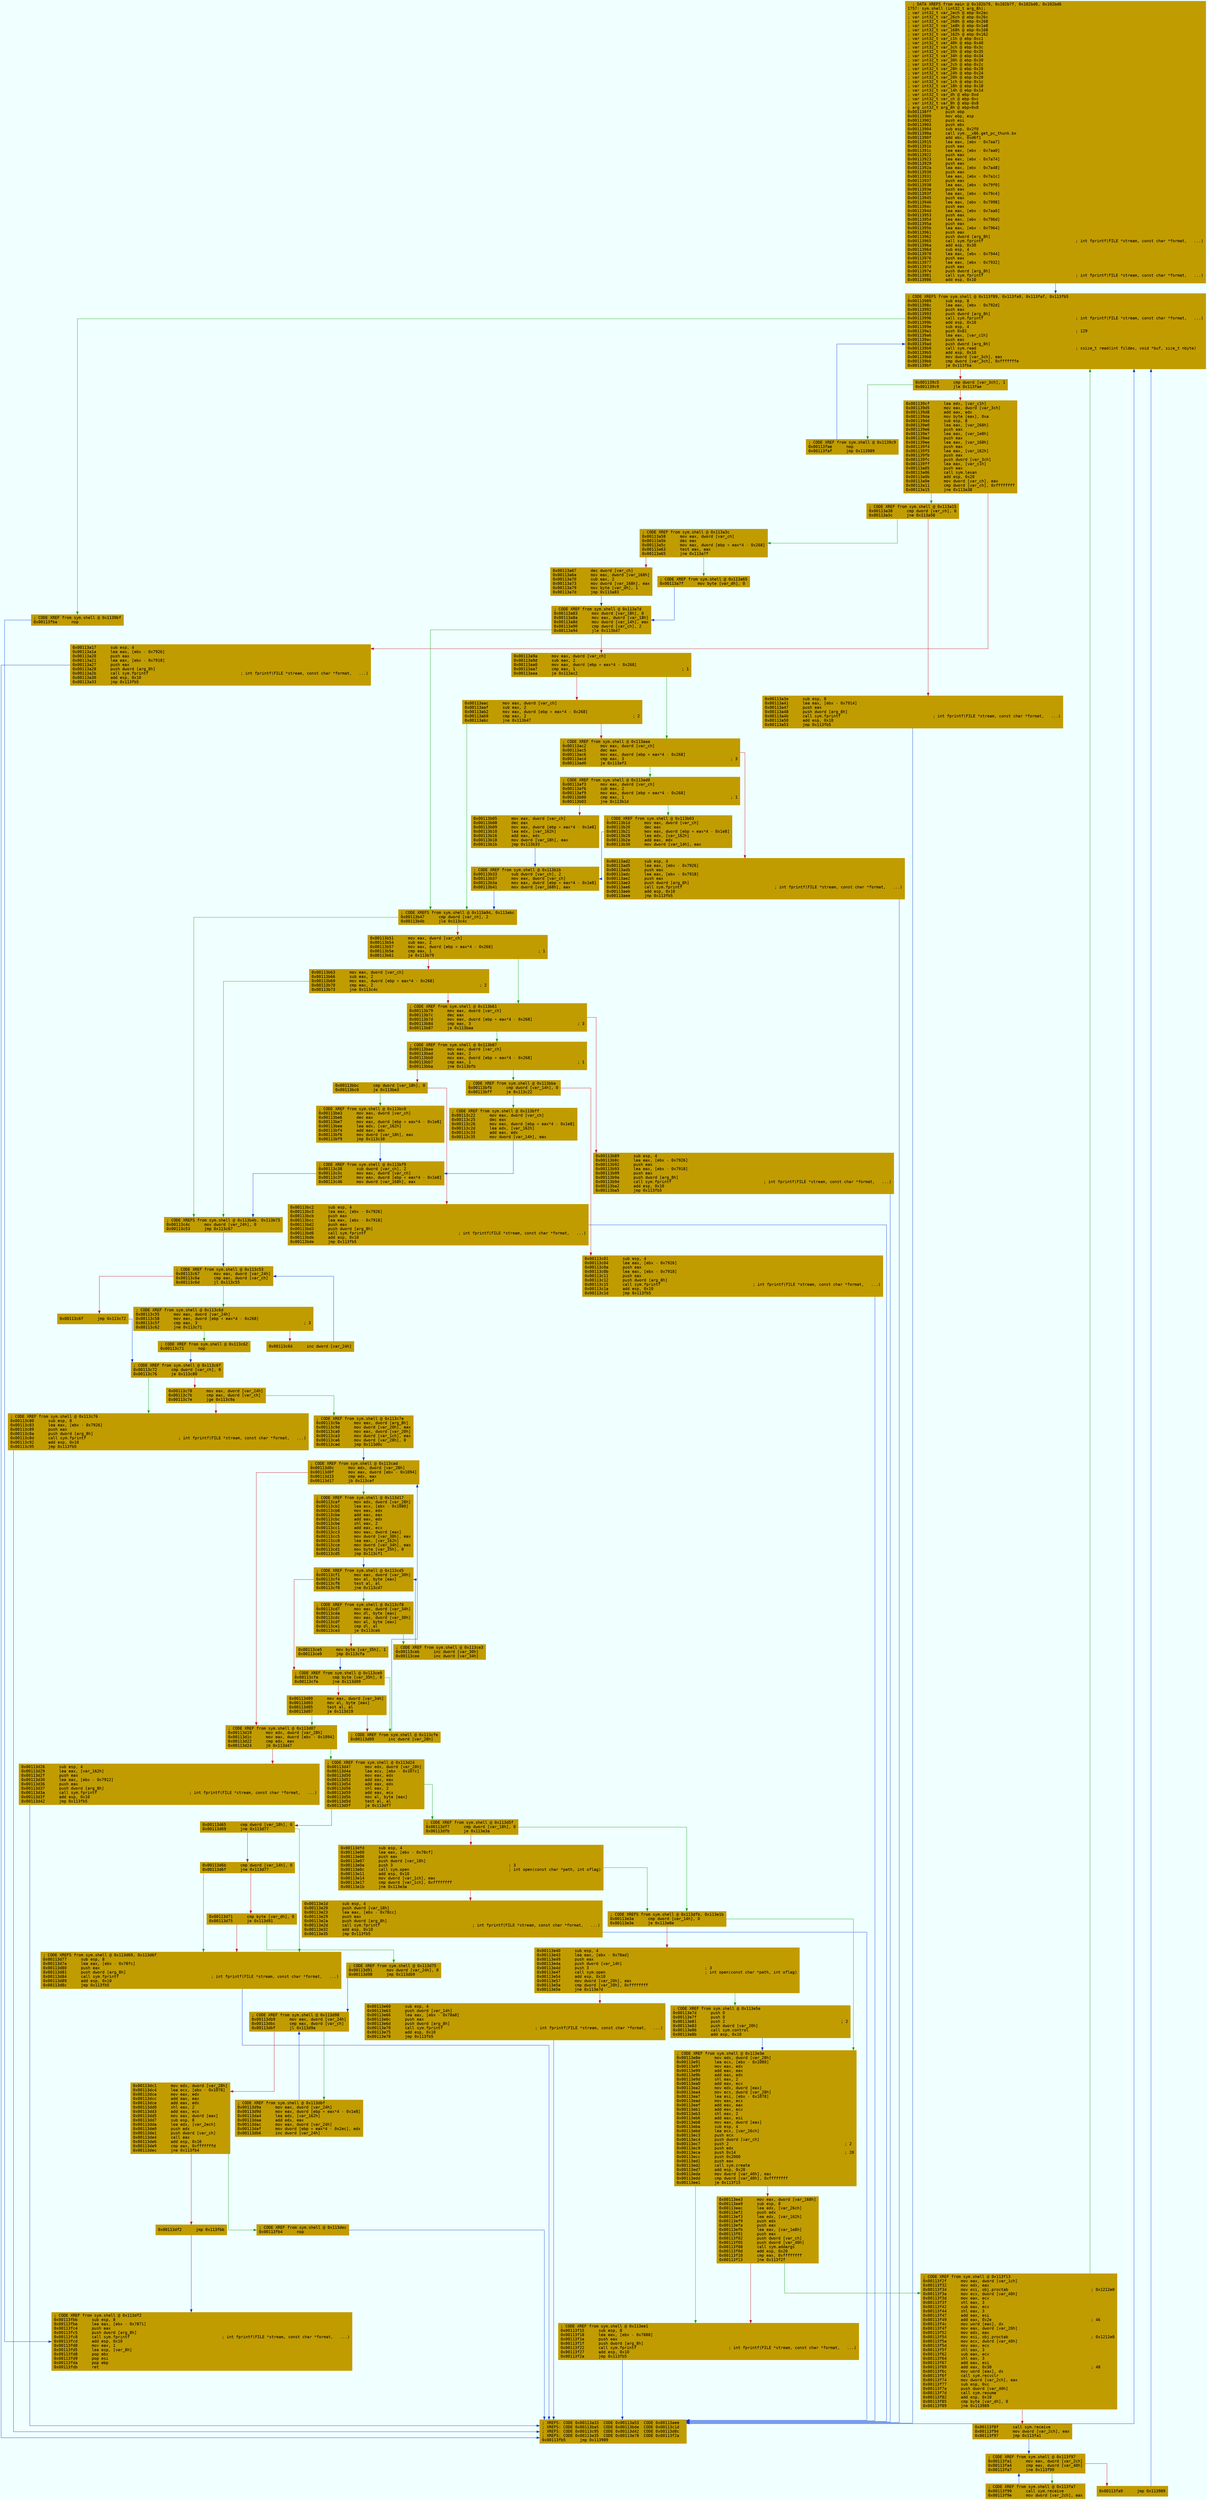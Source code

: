 digraph code {
	graph [bgcolor=azure fontsize=8 fontname="Courier" splines="ortho"];
	node [fillcolor=gray style=filled shape=box];
	edge [arrowhead="normal"];
	"0x001138ff" [URL="sym.shell/0x001138ff", fillcolor="#c19c00",color="#c19c00", fontname="Courier",label="  ; DATA XREFS from main @ 0x102b79, 0x102b7f, 0x102bd0, 0x102bd6\l1757: sym.shell (int32_t arg_8h);\l; var int32_t var_2ech @ ebp-0x2ec\l; var int32_t var_26ch @ ebp-0x26c\l; var int32_t var_268h @ ebp-0x268\l; var int32_t var_1e8h @ ebp-0x1e8\l; var int32_t var_168h @ ebp-0x168\l; var int32_t var_162h @ ebp-0x162\l; var int32_t var_c1h @ ebp-0xc1\l; var int32_t var_40h @ ebp-0x40\l; var int32_t var_3ch @ ebp-0x3c\l; var int32_t var_35h @ ebp-0x35\l; var int32_t var_34h @ ebp-0x34\l; var int32_t var_30h @ ebp-0x30\l; var int32_t var_2ch @ ebp-0x2c\l; var int32_t var_28h @ ebp-0x28\l; var int32_t var_24h @ ebp-0x24\l; var int32_t var_20h @ ebp-0x20\l; var int32_t var_1ch @ ebp-0x1c\l; var int32_t var_18h @ ebp-0x18\l; var int32_t var_14h @ ebp-0x14\l; var int32_t var_dh @ ebp-0xd\l; var int32_t var_ch @ ebp-0xc\l; var int32_t var_8h @ ebp-0x8\l; arg int32_t arg_8h @ ebp+0x8\l0x001138ff      push ebp\l0x00113900      mov ebp, esp\l0x00113902      push esi\l0x00113903      push ebx\l0x00113904      sub esp, 0x2f0\l0x0011390a      call sym.__x86.get_pc_thunk.bx\l0x0011390f      add ebx, 0xd6f1\l0x00113915      lea eax, [ebx - 0x7aa7]\l0x0011391b      push eax\l0x0011391c      lea eax, [ebx - 0x7aa0]\l0x00113922      push eax\l0x00113923      lea eax, [ebx - 0x7a74]\l0x00113929      push eax\l0x0011392a      lea eax, [ebx - 0x7a48]\l0x00113930      push eax\l0x00113931      lea eax, [ebx - 0x7a1c]\l0x00113937      push eax\l0x00113938      lea eax, [ebx - 0x79f0]\l0x0011393e      push eax\l0x0011393f      lea eax, [ebx - 0x79c4]\l0x00113945      push eax\l0x00113946      lea eax, [ebx - 0x7998]\l0x0011394c      push eax\l0x0011394d      lea eax, [ebx - 0x7aa0]\l0x00113953      push eax\l0x00113954      lea eax, [ebx - 0x796d]\l0x0011395a      push eax\l0x0011395b      lea eax, [ebx - 0x7964]\l0x00113961      push eax\l0x00113962      push dword [arg_8h]\l0x00113965      call sym.fprintf                                       ; int fprintf(FILE *stream, const char *format,   ...)\l0x0011396a      add esp, 0x30\l0x0011396d      sub esp, 4\l0x00113970      lea eax, [ebx - 0x7944]\l0x00113976      push eax\l0x00113977      lea eax, [ebx - 0x7932]\l0x0011397d      push eax\l0x0011397e      push dword [arg_8h]\l0x00113981      call sym.fprintf                                       ; int fprintf(FILE *stream, const char *format,   ...)\l0x00113986      add esp, 0x10\l"]
	"0x00113989" [URL="sym.shell/0x00113989", fillcolor="#c19c00",color="#c19c00", fontname="Courier",label="; CODE XREFS from sym.shell @ 0x113f89, 0x113fa9, 0x113faf, 0x113fb5\l0x00113989      sub esp, 8\l0x0011398c      lea eax, [ebx - 0x792d]\l0x00113992      push eax\l0x00113993      push dword [arg_8h]\l0x00113996      call sym.fprintf                                       ; int fprintf(FILE *stream, const char *format,   ...)\l0x0011399b      add esp, 0x10\l0x0011399e      sub esp, 4\l0x001139a1      push 0x81                                              ; 129\l0x001139a6      lea eax, [var_c1h]\l0x001139ac      push eax\l0x001139ad      push dword [arg_8h]\l0x001139b0      call sym.read                                          ; ssize_t read(int fildes, void *buf, size_t nbyte)\l0x001139b5      add esp, 0x10\l0x001139b8      mov dword [var_3ch], eax\l0x001139bb      cmp dword [var_3ch], 0xfffffffe\l0x001139bf      je 0x113fba\l"]
	"0x001139c5" [URL="sym.shell/0x001139c5", fillcolor="#c19c00",color="#c19c00", fontname="Courier",label="0x001139c5      cmp dword [var_3ch], 1\l0x001139c9      jle 0x113fae\l"]
	"0x001139cf" [URL="sym.shell/0x001139cf", fillcolor="#c19c00",color="#c19c00", fontname="Courier",label="0x001139cf      lea edx, [var_c1h]\l0x001139d5      mov eax, dword [var_3ch]\l0x001139d8      add eax, edx\l0x001139da      mov byte [eax], 0xa\l0x001139dd      sub esp, 8\l0x001139e0      lea eax, [var_268h]\l0x001139e6      push eax\l0x001139e7      lea eax, [var_1e8h]\l0x001139ed      push eax\l0x001139ee      lea eax, [var_168h]\l0x001139f4      push eax\l0x001139f5      lea eax, [var_162h]\l0x001139fb      push eax\l0x001139fc      push dword [var_3ch]\l0x001139ff      lea eax, [var_c1h]\l0x00113a05      push eax\l0x00113a06      call sym.lexan\l0x00113a0b      add esp, 0x20\l0x00113a0e      mov dword [var_ch], eax\l0x00113a11      cmp dword [var_ch], 0xffffffff\l0x00113a15      jne 0x113a38\l"]
	"0x00113a17" [URL="sym.shell/0x00113a17", fillcolor="#c19c00",color="#c19c00", fontname="Courier",label="0x00113a17      sub esp, 4\l0x00113a1a      lea eax, [ebx - 0x7926]\l0x00113a20      push eax\l0x00113a21      lea eax, [ebx - 0x7918]\l0x00113a27      push eax\l0x00113a28      push dword [arg_8h]\l0x00113a2b      call sym.fprintf                                       ; int fprintf(FILE *stream, const char *format,   ...)\l0x00113a30      add esp, 0x10\l0x00113a33      jmp 0x113fb5\l"]
	"0x00113a38" [URL="sym.shell/0x00113a38", fillcolor="#c19c00",color="#c19c00", fontname="Courier",label="; CODE XREF from sym.shell @ 0x113a15\l0x00113a38      cmp dword [var_ch], 0\l0x00113a3c      jne 0x113a58\l"]
	"0x00113a3e" [URL="sym.shell/0x00113a3e", fillcolor="#c19c00",color="#c19c00", fontname="Courier",label="0x00113a3e      sub esp, 8\l0x00113a41      lea eax, [ebx - 0x7914]\l0x00113a47      push eax\l0x00113a48      push dword [arg_8h]\l0x00113a4b      call sym.fprintf                                       ; int fprintf(FILE *stream, const char *format,   ...)\l0x00113a50      add esp, 0x10\l0x00113a53      jmp 0x113fb5\l"]
	"0x00113a58" [URL="sym.shell/0x00113a58", fillcolor="#c19c00",color="#c19c00", fontname="Courier",label="; CODE XREF from sym.shell @ 0x113a3c\l0x00113a58      mov eax, dword [var_ch]\l0x00113a5b      dec eax\l0x00113a5c      mov eax, dword [ebp + eax*4 - 0x268]\l0x00113a63      test eax, eax\l0x00113a65      jne 0x113a7f\l"]
	"0x00113a67" [URL="sym.shell/0x00113a67", fillcolor="#c19c00",color="#c19c00", fontname="Courier",label="0x00113a67      dec dword [var_ch]\l0x00113a6a      mov eax, dword [var_168h]\l0x00113a70      sub eax, 2\l0x00113a73      mov dword [var_168h], eax\l0x00113a79      mov byte [var_dh], 1\l0x00113a7d      jmp 0x113a83\l"]
	"0x00113a7f" [URL="sym.shell/0x00113a7f", fillcolor="#c19c00",color="#c19c00", fontname="Courier",label="; CODE XREF from sym.shell @ 0x113a65\l0x00113a7f      mov byte [var_dh], 0\l"]
	"0x00113a83" [URL="sym.shell/0x00113a83", fillcolor="#c19c00",color="#c19c00", fontname="Courier",label="; CODE XREF from sym.shell @ 0x113a7d\l0x00113a83      mov dword [var_18h], 0\l0x00113a8a      mov eax, dword [var_18h]\l0x00113a8d      mov dword [var_14h], eax\l0x00113a90      cmp dword [var_ch], 2\l0x00113a94      jle 0x113b47\l"]
	"0x00113a9a" [URL="sym.shell/0x00113a9a", fillcolor="#c19c00",color="#c19c00", fontname="Courier",label="0x00113a9a      mov eax, dword [var_ch]\l0x00113a9d      sub eax, 2\l0x00113aa0      mov eax, dword [ebp + eax*4 - 0x268]\l0x00113aa7      cmp eax, 1                                             ; 1\l0x00113aaa      je 0x113ac2\l"]
	"0x00113aac" [URL="sym.shell/0x00113aac", fillcolor="#c19c00",color="#c19c00", fontname="Courier",label="0x00113aac      mov eax, dword [var_ch]\l0x00113aaf      sub eax, 2\l0x00113ab2      mov eax, dword [ebp + eax*4 - 0x268]\l0x00113ab9      cmp eax, 2                                             ; 2\l0x00113abc      jne 0x113b47\l"]
	"0x00113ac2" [URL="sym.shell/0x00113ac2", fillcolor="#c19c00",color="#c19c00", fontname="Courier",label="; CODE XREF from sym.shell @ 0x113aaa\l0x00113ac2      mov eax, dword [var_ch]\l0x00113ac5      dec eax\l0x00113ac6      mov eax, dword [ebp + eax*4 - 0x268]\l0x00113acd      cmp eax, 3                                             ; 3\l0x00113ad0      je 0x113af3\l"]
	"0x00113ad2" [URL="sym.shell/0x00113ad2", fillcolor="#c19c00",color="#c19c00", fontname="Courier",label="0x00113ad2      sub esp, 4\l0x00113ad5      lea eax, [ebx - 0x7926]\l0x00113adb      push eax\l0x00113adc      lea eax, [ebx - 0x7918]\l0x00113ae2      push eax\l0x00113ae3      push dword [arg_8h]\l0x00113ae6      call sym.fprintf                                       ; int fprintf(FILE *stream, const char *format,   ...)\l0x00113aeb      add esp, 0x10\l0x00113aee      jmp 0x113fb5\l"]
	"0x00113af3" [URL="sym.shell/0x00113af3", fillcolor="#c19c00",color="#c19c00", fontname="Courier",label="; CODE XREF from sym.shell @ 0x113ad0\l0x00113af3      mov eax, dword [var_ch]\l0x00113af6      sub eax, 2\l0x00113af9      mov eax, dword [ebp + eax*4 - 0x268]\l0x00113b00      cmp eax, 1                                             ; 1\l0x00113b03      jne 0x113b1d\l"]
	"0x00113b05" [URL="sym.shell/0x00113b05", fillcolor="#c19c00",color="#c19c00", fontname="Courier",label="0x00113b05      mov eax, dword [var_ch]\l0x00113b08      dec eax\l0x00113b09      mov eax, dword [ebp + eax*4 - 0x1e8]\l0x00113b10      lea edx, [var_162h]\l0x00113b16      add eax, edx\l0x00113b18      mov dword [var_18h], eax\l0x00113b1b      jmp 0x113b33\l"]
	"0x00113b1d" [URL="sym.shell/0x00113b1d", fillcolor="#c19c00",color="#c19c00", fontname="Courier",label="; CODE XREF from sym.shell @ 0x113b03\l0x00113b1d      mov eax, dword [var_ch]\l0x00113b20      dec eax\l0x00113b21      mov eax, dword [ebp + eax*4 - 0x1e8]\l0x00113b28      lea edx, [var_162h]\l0x00113b2e      add eax, edx\l0x00113b30      mov dword [var_14h], eax\l"]
	"0x00113b33" [URL="sym.shell/0x00113b33", fillcolor="#c19c00",color="#c19c00", fontname="Courier",label="; CODE XREF from sym.shell @ 0x113b1b\l0x00113b33      sub dword [var_ch], 2\l0x00113b37      mov eax, dword [var_ch]\l0x00113b3a      mov eax, dword [ebp + eax*4 - 0x1e8]\l0x00113b41      mov dword [var_168h], eax\l"]
	"0x00113b47" [URL="sym.shell/0x00113b47", fillcolor="#c19c00",color="#c19c00", fontname="Courier",label="; CODE XREFS from sym.shell @ 0x113a94, 0x113abc\l0x00113b47      cmp dword [var_ch], 2\l0x00113b4b      jle 0x113c4c\l"]
	"0x00113b51" [URL="sym.shell/0x00113b51", fillcolor="#c19c00",color="#c19c00", fontname="Courier",label="0x00113b51      mov eax, dword [var_ch]\l0x00113b54      sub eax, 2\l0x00113b57      mov eax, dword [ebp + eax*4 - 0x268]\l0x00113b5e      cmp eax, 1                                             ; 1\l0x00113b61      je 0x113b79\l"]
	"0x00113b63" [URL="sym.shell/0x00113b63", fillcolor="#c19c00",color="#c19c00", fontname="Courier",label="0x00113b63      mov eax, dword [var_ch]\l0x00113b66      sub eax, 2\l0x00113b69      mov eax, dword [ebp + eax*4 - 0x268]\l0x00113b70      cmp eax, 2                                             ; 2\l0x00113b73      jne 0x113c4c\l"]
	"0x00113b79" [URL="sym.shell/0x00113b79", fillcolor="#c19c00",color="#c19c00", fontname="Courier",label="; CODE XREF from sym.shell @ 0x113b61\l0x00113b79      mov eax, dword [var_ch]\l0x00113b7c      dec eax\l0x00113b7d      mov eax, dword [ebp + eax*4 - 0x268]\l0x00113b84      cmp eax, 3                                             ; 3\l0x00113b87      je 0x113baa\l"]
	"0x00113b89" [URL="sym.shell/0x00113b89", fillcolor="#c19c00",color="#c19c00", fontname="Courier",label="0x00113b89      sub esp, 4\l0x00113b8c      lea eax, [ebx - 0x7926]\l0x00113b92      push eax\l0x00113b93      lea eax, [ebx - 0x7918]\l0x00113b99      push eax\l0x00113b9a      push dword [arg_8h]\l0x00113b9d      call sym.fprintf                                       ; int fprintf(FILE *stream, const char *format,   ...)\l0x00113ba2      add esp, 0x10\l0x00113ba5      jmp 0x113fb5\l"]
	"0x00113baa" [URL="sym.shell/0x00113baa", fillcolor="#c19c00",color="#c19c00", fontname="Courier",label="; CODE XREF from sym.shell @ 0x113b87\l0x00113baa      mov eax, dword [var_ch]\l0x00113bad      sub eax, 2\l0x00113bb0      mov eax, dword [ebp + eax*4 - 0x268]\l0x00113bb7      cmp eax, 1                                             ; 1\l0x00113bba      jne 0x113bfb\l"]
	"0x00113bbc" [URL="sym.shell/0x00113bbc", fillcolor="#c19c00",color="#c19c00", fontname="Courier",label="0x00113bbc      cmp dword [var_18h], 0\l0x00113bc0      je 0x113be3\l"]
	"0x00113bc2" [URL="sym.shell/0x00113bc2", fillcolor="#c19c00",color="#c19c00", fontname="Courier",label="0x00113bc2      sub esp, 4\l0x00113bc5      lea eax, [ebx - 0x7926]\l0x00113bcb      push eax\l0x00113bcc      lea eax, [ebx - 0x7918]\l0x00113bd2      push eax\l0x00113bd3      push dword [arg_8h]\l0x00113bd6      call sym.fprintf                                       ; int fprintf(FILE *stream, const char *format,   ...)\l0x00113bdb      add esp, 0x10\l0x00113bde      jmp 0x113fb5\l"]
	"0x00113be3" [URL="sym.shell/0x00113be3", fillcolor="#c19c00",color="#c19c00", fontname="Courier",label="; CODE XREF from sym.shell @ 0x113bc0\l0x00113be3      mov eax, dword [var_ch]\l0x00113be6      dec eax\l0x00113be7      mov eax, dword [ebp + eax*4 - 0x1e8]\l0x00113bee      lea edx, [var_162h]\l0x00113bf4      add eax, edx\l0x00113bf6      mov dword [var_18h], eax\l0x00113bf9      jmp 0x113c38\l"]
	"0x00113bfb" [URL="sym.shell/0x00113bfb", fillcolor="#c19c00",color="#c19c00", fontname="Courier",label="; CODE XREF from sym.shell @ 0x113bba\l0x00113bfb      cmp dword [var_14h], 0\l0x00113bff      je 0x113c22\l"]
	"0x00113c01" [URL="sym.shell/0x00113c01", fillcolor="#c19c00",color="#c19c00", fontname="Courier",label="0x00113c01      sub esp, 4\l0x00113c04      lea eax, [ebx - 0x7926]\l0x00113c0a      push eax\l0x00113c0b      lea eax, [ebx - 0x7918]\l0x00113c11      push eax\l0x00113c12      push dword [arg_8h]\l0x00113c15      call sym.fprintf                                       ; int fprintf(FILE *stream, const char *format,   ...)\l0x00113c1a      add esp, 0x10\l0x00113c1d      jmp 0x113fb5\l"]
	"0x00113c22" [URL="sym.shell/0x00113c22", fillcolor="#c19c00",color="#c19c00", fontname="Courier",label="; CODE XREF from sym.shell @ 0x113bff\l0x00113c22      mov eax, dword [var_ch]\l0x00113c25      dec eax\l0x00113c26      mov eax, dword [ebp + eax*4 - 0x1e8]\l0x00113c2d      lea edx, [var_162h]\l0x00113c33      add eax, edx\l0x00113c35      mov dword [var_14h], eax\l"]
	"0x00113c38" [URL="sym.shell/0x00113c38", fillcolor="#c19c00",color="#c19c00", fontname="Courier",label="; CODE XREF from sym.shell @ 0x113bf9\l0x00113c38      sub dword [var_ch], 2\l0x00113c3c      mov eax, dword [var_ch]\l0x00113c3f      mov eax, dword [ebp + eax*4 - 0x1e8]\l0x00113c46      mov dword [var_168h], eax\l"]
	"0x00113c4c" [URL="sym.shell/0x00113c4c", fillcolor="#c19c00",color="#c19c00", fontname="Courier",label="; CODE XREFS from sym.shell @ 0x113b4b, 0x113b73\l0x00113c4c      mov dword [var_24h], 0\l0x00113c53      jmp 0x113c67\l"]
	"0x00113c55" [URL="sym.shell/0x00113c55", fillcolor="#c19c00",color="#c19c00", fontname="Courier",label="; CODE XREF from sym.shell @ 0x113c6d\l0x00113c55      mov eax, dword [var_24h]\l0x00113c58      mov eax, dword [ebp + eax*4 - 0x268]\l0x00113c5f      cmp eax, 3                                             ; 3\l0x00113c62      jne 0x113c71\l"]
	"0x00113c64" [URL="sym.shell/0x00113c64", fillcolor="#c19c00",color="#c19c00", fontname="Courier",label="0x00113c64      inc dword [var_24h]\l"]
	"0x00113c67" [URL="sym.shell/0x00113c67", fillcolor="#c19c00",color="#c19c00", fontname="Courier",label="; CODE XREF from sym.shell @ 0x113c53\l0x00113c67      mov eax, dword [var_24h]\l0x00113c6a      cmp eax, dword [var_ch]\l0x00113c6d      jl 0x113c55\l"]
	"0x00113c6f" [URL="sym.shell/0x00113c6f", fillcolor="#c19c00",color="#c19c00", fontname="Courier",label="0x00113c6f      jmp 0x113c72\l"]
	"0x00113c71" [URL="sym.shell/0x00113c71", fillcolor="#c19c00",color="#c19c00", fontname="Courier",label="; CODE XREF from sym.shell @ 0x113c62\l0x00113c71      nop\l"]
	"0x00113c72" [URL="sym.shell/0x00113c72", fillcolor="#c19c00",color="#c19c00", fontname="Courier",label="; CODE XREF from sym.shell @ 0x113c6f\l0x00113c72      cmp dword [var_ch], 0\l0x00113c76      je 0x113c80\l"]
	"0x00113c78" [URL="sym.shell/0x00113c78", fillcolor="#c19c00",color="#c19c00", fontname="Courier",label="0x00113c78      mov eax, dword [var_24h]\l0x00113c7b      cmp eax, dword [var_ch]\l0x00113c7e      jge 0x113c9a\l"]
	"0x00113c80" [URL="sym.shell/0x00113c80", fillcolor="#c19c00",color="#c19c00", fontname="Courier",label="; CODE XREF from sym.shell @ 0x113c76\l0x00113c80      sub esp, 8\l0x00113c83      lea eax, [ebx - 0x7926]\l0x00113c89      push eax\l0x00113c8a      push dword [arg_8h]\l0x00113c8d      call sym.fprintf                                       ; int fprintf(FILE *stream, const char *format,   ...)\l0x00113c92      add esp, 0x10\l0x00113c95      jmp 0x113fb5\l"]
	"0x00113c9a" [URL="sym.shell/0x00113c9a", fillcolor="#c19c00",color="#c19c00", fontname="Courier",label="; CODE XREF from sym.shell @ 0x113c7e\l0x00113c9a      mov eax, dword [arg_8h]\l0x00113c9d      mov dword [var_20h], eax\l0x00113ca0      mov eax, dword [var_20h]\l0x00113ca3      mov dword [var_1ch], eax\l0x00113ca6      mov dword [var_28h], 0\l0x00113cad      jmp 0x113d0c\l"]
	"0x00113caf" [URL="sym.shell/0x00113caf", fillcolor="#c19c00",color="#c19c00", fontname="Courier",label="; CODE XREF from sym.shell @ 0x113d17\l0x00113caf      mov edx, dword [var_28h]\l0x00113cb2      lea ecx, [ebx - 0x1080]\l0x00113cb8      mov eax, edx\l0x00113cba      add eax, eax\l0x00113cbc      add eax, edx\l0x00113cbe      shl eax, 2\l0x00113cc1      add eax, ecx\l0x00113cc3      mov eax, dword [eax]\l0x00113cc5      mov dword [var_30h], eax\l0x00113cc8      lea eax, [var_162h]\l0x00113cce      mov dword [var_34h], eax\l0x00113cd1      mov byte [var_35h], 0\l0x00113cd5      jmp 0x113cf1\l"]
	"0x00113cd7" [URL="sym.shell/0x00113cd7", fillcolor="#c19c00",color="#c19c00", fontname="Courier",label="; CODE XREF from sym.shell @ 0x113cf8\l0x00113cd7      mov eax, dword [var_34h]\l0x00113cda      mov dl, byte [eax]\l0x00113cdc      mov eax, dword [var_30h]\l0x00113cdf      mov al, byte [eax]\l0x00113ce1      cmp dl, al\l0x00113ce3      je 0x113ceb\l"]
	"0x00113ce5" [URL="sym.shell/0x00113ce5", fillcolor="#c19c00",color="#c19c00", fontname="Courier",label="0x00113ce5      mov byte [var_35h], 1\l0x00113ce9      jmp 0x113cfa\l"]
	"0x00113ceb" [URL="sym.shell/0x00113ceb", fillcolor="#c19c00",color="#c19c00", fontname="Courier",label="; CODE XREF from sym.shell @ 0x113ce3\l0x00113ceb      inc dword [var_30h]\l0x00113cee      inc dword [var_34h]\l"]
	"0x00113cf1" [URL="sym.shell/0x00113cf1", fillcolor="#c19c00",color="#c19c00", fontname="Courier",label="; CODE XREF from sym.shell @ 0x113cd5\l0x00113cf1      mov eax, dword [var_30h]\l0x00113cf4      mov al, byte [eax]\l0x00113cf6      test al, al\l0x00113cf8      jne 0x113cd7\l"]
	"0x00113cfa" [URL="sym.shell/0x00113cfa", fillcolor="#c19c00",color="#c19c00", fontname="Courier",label="; CODE XREF from sym.shell @ 0x113ce9\l0x00113cfa      cmp byte [var_35h], 0\l0x00113cfe      jne 0x113d09\l"]
	"0x00113d00" [URL="sym.shell/0x00113d00", fillcolor="#c19c00",color="#c19c00", fontname="Courier",label="0x00113d00      mov eax, dword [var_34h]\l0x00113d03      mov al, byte [eax]\l0x00113d05      test al, al\l0x00113d07      je 0x113d19\l"]
	"0x00113d09" [URL="sym.shell/0x00113d09", fillcolor="#c19c00",color="#c19c00", fontname="Courier",label="; CODE XREF from sym.shell @ 0x113cfe\l0x00113d09      inc dword [var_28h]\l"]
	"0x00113d0c" [URL="sym.shell/0x00113d0c", fillcolor="#c19c00",color="#c19c00", fontname="Courier",label="; CODE XREF from sym.shell @ 0x113cad\l0x00113d0c      mov edx, dword [var_28h]\l0x00113d0f      mov eax, dword [ebx - 0x1094]\l0x00113d15      cmp edx, eax\l0x00113d17      jb 0x113caf\l"]
	"0x00113d19" [URL="sym.shell/0x00113d19", fillcolor="#c19c00",color="#c19c00", fontname="Courier",label="; CODE XREF from sym.shell @ 0x113d07\l0x00113d19      mov edx, dword [var_28h]\l0x00113d1c      mov eax, dword [ebx - 0x1094]\l0x00113d22      cmp edx, eax\l0x00113d24      jb 0x113d47\l"]
	"0x00113d26" [URL="sym.shell/0x00113d26", fillcolor="#c19c00",color="#c19c00", fontname="Courier",label="0x00113d26      sub esp, 4\l0x00113d29      lea eax, [var_162h]\l0x00113d2f      push eax\l0x00113d30      lea eax, [ebx - 0x7912]\l0x00113d36      push eax\l0x00113d37      push dword [arg_8h]\l0x00113d3a      call sym.fprintf                                       ; int fprintf(FILE *stream, const char *format,   ...)\l0x00113d3f      add esp, 0x10\l0x00113d42      jmp 0x113fb5\l"]
	"0x00113d47" [URL="sym.shell/0x00113d47", fillcolor="#c19c00",color="#c19c00", fontname="Courier",label="; CODE XREF from sym.shell @ 0x113d24\l0x00113d47      mov edx, dword [var_28h]\l0x00113d4a      lea ecx, [ebx - 0x107c]\l0x00113d50      mov eax, edx\l0x00113d52      add eax, eax\l0x00113d54      add eax, edx\l0x00113d56      shl eax, 2\l0x00113d59      add eax, ecx\l0x00113d5b      mov al, byte [eax]\l0x00113d5d      test al, al\l0x00113d5f      je 0x113df7\l"]
	"0x00113d65" [URL="sym.shell/0x00113d65", fillcolor="#c19c00",color="#c19c00", fontname="Courier",label="0x00113d65      cmp dword [var_18h], 0\l0x00113d69      jne 0x113d77\l"]
	"0x00113d6b" [URL="sym.shell/0x00113d6b", fillcolor="#c19c00",color="#c19c00", fontname="Courier",label="0x00113d6b      cmp dword [var_14h], 0\l0x00113d6f      jne 0x113d77\l"]
	"0x00113d71" [URL="sym.shell/0x00113d71", fillcolor="#c19c00",color="#c19c00", fontname="Courier",label="0x00113d71      cmp byte [var_dh], 0\l0x00113d75      je 0x113d91\l"]
	"0x00113d77" [URL="sym.shell/0x00113d77", fillcolor="#c19c00",color="#c19c00", fontname="Courier",label="; CODE XREFS from sym.shell @ 0x113d69, 0x113d6f\l0x00113d77      sub esp, 8\l0x00113d7a      lea eax, [ebx - 0x78fc]\l0x00113d80      push eax\l0x00113d81      push dword [arg_8h]\l0x00113d84      call sym.fprintf                                       ; int fprintf(FILE *stream, const char *format,   ...)\l0x00113d89      add esp, 0x10\l0x00113d8c      jmp 0x113fb5\l"]
	"0x00113d91" [URL="sym.shell/0x00113d91", fillcolor="#c19c00",color="#c19c00", fontname="Courier",label="; CODE XREF from sym.shell @ 0x113d75\l0x00113d91      mov dword [var_24h], 0\l0x00113d98      jmp 0x113db9\l"]
	"0x00113d9a" [URL="sym.shell/0x00113d9a", fillcolor="#c19c00",color="#c19c00", fontname="Courier",label="; CODE XREF from sym.shell @ 0x113dbf\l0x00113d9a      mov eax, dword [var_24h]\l0x00113d9d      mov eax, dword [ebp + eax*4 - 0x1e8]\l0x00113da4      lea edx, [var_162h]\l0x00113daa      add edx, eax\l0x00113dac      mov eax, dword [var_24h]\l0x00113daf      mov dword [ebp + eax*4 - 0x2ec], edx\l0x00113db6      inc dword [var_24h]\l"]
	"0x00113db9" [URL="sym.shell/0x00113db9", fillcolor="#c19c00",color="#c19c00", fontname="Courier",label="; CODE XREF from sym.shell @ 0x113d98\l0x00113db9      mov eax, dword [var_24h]\l0x00113dbc      cmp eax, dword [var_ch]\l0x00113dbf      jl 0x113d9a\l"]
	"0x00113dc1" [URL="sym.shell/0x00113dc1", fillcolor="#c19c00",color="#c19c00", fontname="Courier",label="0x00113dc1      mov edx, dword [var_28h]\l0x00113dc4      lea ecx, [ebx - 0x1078]\l0x00113dca      mov eax, edx\l0x00113dcc      add eax, eax\l0x00113dce      add eax, edx\l0x00113dd0      shl eax, 2\l0x00113dd3      add eax, ecx\l0x00113dd5      mov eax, dword [eax]\l0x00113dd7      sub esp, 8\l0x00113dda      lea edx, [var_2ech]\l0x00113de0      push edx\l0x00113de1      push dword [var_ch]\l0x00113de4      call eax\l0x00113de6      add esp, 0x10\l0x00113de9      cmp eax, 0xfffffffd\l0x00113dec      jne 0x113fb4\l"]
	"0x00113df2" [URL="sym.shell/0x00113df2", fillcolor="#c19c00",color="#c19c00", fontname="Courier",label="0x00113df2      jmp 0x113fbb\l"]
	"0x00113df7" [URL="sym.shell/0x00113df7", fillcolor="#c19c00",color="#c19c00", fontname="Courier",label="; CODE XREF from sym.shell @ 0x113d5f\l0x00113df7      cmp dword [var_18h], 0\l0x00113dfb      je 0x113e3a\l"]
	"0x00113dfd" [URL="sym.shell/0x00113dfd", fillcolor="#c19c00",color="#c19c00", fontname="Courier",label="0x00113dfd      sub esp, 4\l0x00113e00      lea eax, [ebx - 0x78cf]\l0x00113e06      push eax\l0x00113e07      push dword [var_18h]\l0x00113e0a      push 3                                                 ; 3\l0x00113e0c      call sym.open                                          ; int open(const char *path, int oflag)\l0x00113e11      add esp, 0x10\l0x00113e14      mov dword [var_1ch], eax\l0x00113e17      cmp dword [var_1ch], 0xffffffff\l0x00113e1b      jne 0x113e3a\l"]
	"0x00113e1d" [URL="sym.shell/0x00113e1d", fillcolor="#c19c00",color="#c19c00", fontname="Courier",label="0x00113e1d      sub esp, 4\l0x00113e20      push dword [var_18h]\l0x00113e23      lea eax, [ebx - 0x78cc]\l0x00113e29      push eax\l0x00113e2a      push dword [arg_8h]\l0x00113e2d      call sym.fprintf                                       ; int fprintf(FILE *stream, const char *format,   ...)\l0x00113e32      add esp, 0x10\l0x00113e35      jmp 0x113fb5\l"]
	"0x00113e3a" [URL="sym.shell/0x00113e3a", fillcolor="#c19c00",color="#c19c00", fontname="Courier",label="; CODE XREFS from sym.shell @ 0x113dfb, 0x113e1b\l0x00113e3a      cmp dword [var_14h], 0\l0x00113e3e      je 0x113e8e\l"]
	"0x00113e40" [URL="sym.shell/0x00113e40", fillcolor="#c19c00",color="#c19c00", fontname="Courier",label="0x00113e40      sub esp, 4\l0x00113e43      lea eax, [ebx - 0x78ad]\l0x00113e49      push eax\l0x00113e4a      push dword [var_14h]\l0x00113e4d      push 3                                                 ; 3\l0x00113e4f      call sym.open                                          ; int open(const char *path, int oflag)\l0x00113e54      add esp, 0x10\l0x00113e57      mov dword [var_20h], eax\l0x00113e5a      cmp dword [var_20h], 0xffffffff\l0x00113e5e      jne 0x113e7d\l"]
	"0x00113e60" [URL="sym.shell/0x00113e60", fillcolor="#c19c00",color="#c19c00", fontname="Courier",label="0x00113e60      sub esp, 4\l0x00113e63      push dword [var_14h]\l0x00113e66      lea eax, [ebx - 0x78a8]\l0x00113e6c      push eax\l0x00113e6d      push dword [arg_8h]\l0x00113e70      call sym.fprintf                                       ; int fprintf(FILE *stream, const char *format,   ...)\l0x00113e75      add esp, 0x10\l0x00113e78      jmp 0x113fb5\l"]
	"0x00113e7d" [URL="sym.shell/0x00113e7d", fillcolor="#c19c00",color="#c19c00", fontname="Courier",label="; CODE XREF from sym.shell @ 0x113e5e\l0x00113e7d      push 0\l0x00113e7f      push 0\l0x00113e81      push 2                                                 ; 2\l0x00113e83      push dword [var_20h]\l0x00113e86      call sym.control\l0x00113e8b      add esp, 0x10\l"]
	"0x00113e8e" [URL="sym.shell/0x00113e8e", fillcolor="#c19c00",color="#c19c00", fontname="Courier",label="; CODE XREF from sym.shell @ 0x113e3e\l0x00113e8e      mov edx, dword [var_28h]\l0x00113e91      lea ecx, [ebx - 0x1080]\l0x00113e97      mov eax, edx\l0x00113e99      add eax, eax\l0x00113e9b      add eax, edx\l0x00113e9d      shl eax, 2\l0x00113ea0      add eax, ecx\l0x00113ea2      mov edx, dword [eax]\l0x00113ea4      mov ecx, dword [var_28h]\l0x00113ea7      lea esi, [ebx - 0x1078]\l0x00113ead      mov eax, ecx\l0x00113eaf      add eax, eax\l0x00113eb1      add eax, ecx\l0x00113eb3      shl eax, 2\l0x00113eb6      add eax, esi\l0x00113eb8      mov eax, dword [eax]\l0x00113eba      sub esp, 4\l0x00113ebd      lea ecx, [var_26ch]\l0x00113ec3      push ecx\l0x00113ec4      push dword [var_ch]\l0x00113ec7      push 2                                                 ; 2\l0x00113ec9      push edx\l0x00113eca      push 0x14                                              ; 20\l0x00113ecc      push 0x2000\l0x00113ed1      push eax\l0x00113ed2      call sym.create\l0x00113ed7      add esp, 0x20\l0x00113eda      mov dword [var_40h], eax\l0x00113edd      cmp dword [var_40h], 0xffffffff\l0x00113ee1      je 0x113f15\l"]
	"0x00113ee3" [URL="sym.shell/0x00113ee3", fillcolor="#c19c00",color="#c19c00", fontname="Courier",label="0x00113ee3      mov eax, dword [var_168h]\l0x00113ee9      sub esp, 8\l0x00113eec      lea edx, [var_26ch]\l0x00113ef2      push edx\l0x00113ef3      lea edx, [var_162h]\l0x00113ef9      push edx\l0x00113efa      push eax\l0x00113efb      lea eax, [var_1e8h]\l0x00113f01      push eax\l0x00113f02      push dword [var_ch]\l0x00113f05      push dword [var_40h]\l0x00113f08      call sym.addargs\l0x00113f0d      add esp, 0x20\l0x00113f10      cmp eax, 0xffffffff\l0x00113f13      jne 0x113f2f\l"]
	"0x00113f15" [URL="sym.shell/0x00113f15", fillcolor="#c19c00",color="#c19c00", fontname="Courier",label="; CODE XREF from sym.shell @ 0x113ee1\l0x00113f15      sub esp, 8\l0x00113f18      lea eax, [ebx - 0x7888]\l0x00113f1e      push eax\l0x00113f1f      push dword [arg_8h]\l0x00113f22      call sym.fprintf                                       ; int fprintf(FILE *stream, const char *format,   ...)\l0x00113f27      add esp, 0x10\l0x00113f2a      jmp 0x113fb5\l"]
	"0x00113f2f" [URL="sym.shell/0x00113f2f", fillcolor="#c19c00",color="#c19c00", fontname="Courier",label="; CODE XREF from sym.shell @ 0x113f13\l0x00113f2f      mov eax, dword [var_1ch]\l0x00113f32      mov edx, eax\l0x00113f34      mov esi, obj.proctab                                   ; 0x1212e0\l0x00113f3a      mov ecx, dword [var_40h]\l0x00113f3d      mov eax, ecx\l0x00113f3f      shl eax, 3\l0x00113f42      sub eax, ecx\l0x00113f44      shl eax, 3\l0x00113f47      add eax, esi\l0x00113f49      add eax, 0x2e                                          ; 46\l0x00113f4c      mov word [eax], dx\l0x00113f4f      mov eax, dword [var_20h]\l0x00113f52      mov edx, eax\l0x00113f54      mov esi, obj.proctab                                   ; 0x1212e0\l0x00113f5a      mov ecx, dword [var_40h]\l0x00113f5d      mov eax, ecx\l0x00113f5f      shl eax, 3\l0x00113f62      sub eax, ecx\l0x00113f64      shl eax, 3\l0x00113f67      add eax, esi\l0x00113f69      add eax, 0x30                                          ; 48\l0x00113f6c      mov word [eax], dx\l0x00113f6f      call sym.recvclr\l0x00113f74      mov dword [var_2ch], eax\l0x00113f77      sub esp, 0xc\l0x00113f7a      push dword [var_40h]\l0x00113f7d      call sym.resume\l0x00113f82      add esp, 0x10\l0x00113f85      cmp byte [var_dh], 0\l0x00113f89      jne 0x113989\l"]
	"0x00113f8f" [URL="sym.shell/0x00113f8f", fillcolor="#c19c00",color="#c19c00", fontname="Courier",label="0x00113f8f      call sym.receive\l0x00113f94      mov dword [var_2ch], eax\l0x00113f97      jmp 0x113fa1\l"]
	"0x00113f99" [URL="sym.shell/0x00113f99", fillcolor="#c19c00",color="#c19c00", fontname="Courier",label="; CODE XREF from sym.shell @ 0x113fa7\l0x00113f99      call sym.receive\l0x00113f9e      mov dword [var_2ch], eax\l"]
	"0x00113fa1" [URL="sym.shell/0x00113fa1", fillcolor="#c19c00",color="#c19c00", fontname="Courier",label="; CODE XREF from sym.shell @ 0x113f97\l0x00113fa1      mov eax, dword [var_2ch]\l0x00113fa4      cmp eax, dword [var_40h]\l0x00113fa7      jne 0x113f99\l"]
	"0x00113fa9" [URL="sym.shell/0x00113fa9", fillcolor="#c19c00",color="#c19c00", fontname="Courier",label="0x00113fa9      jmp 0x113989\l"]
	"0x00113fae" [URL="sym.shell/0x00113fae", fillcolor="#c19c00",color="#c19c00", fontname="Courier",label="; CODE XREF from sym.shell @ 0x1139c9\l0x00113fae      nop\l0x00113faf      jmp 0x113989\l"]
	"0x00113fb4" [URL="sym.shell/0x00113fb4", fillcolor="#c19c00",color="#c19c00", fontname="Courier",label="; CODE XREF from sym.shell @ 0x113dec\l0x00113fb4      nop\l"]
	"0x00113fb5" [URL="sym.shell/0x00113fb5", fillcolor="#c19c00",color="#c19c00", fontname="Courier",label="; XREFS: CODE 0x00113a33  CODE 0x00113a53  CODE 0x00113aee  \l; XREFS: CODE 0x00113ba5  CODE 0x00113bde  CODE 0x00113c1d  \l; XREFS: CODE 0x00113c95  CODE 0x00113d42  CODE 0x00113d8c  \l; XREFS: CODE 0x00113e35  CODE 0x00113e78  CODE 0x00113f2a  \l0x00113fb5      jmp 0x113989\l"]
	"0x00113fba" [URL="sym.shell/0x00113fba", fillcolor="#c19c00",color="#c19c00", fontname="Courier",label="; CODE XREF from sym.shell @ 0x1139bf\l0x00113fba      nop\l"]
	"0x00113fbb" [URL="sym.shell/0x00113fbb", fillcolor="#c19c00",color="#c19c00", fontname="Courier",label="; CODE XREF from sym.shell @ 0x113df2\l0x00113fbb      sub esp, 8\l0x00113fbe      lea eax, [ebx - 0x7871]\l0x00113fc4      push eax\l0x00113fc5      push dword [arg_8h]\l0x00113fc8      call sym.fprintf                                       ; int fprintf(FILE *stream, const char *format,   ...)\l0x00113fcd      add esp, 0x10\l0x00113fd0      mov eax, 1\l0x00113fd5      lea esp, [var_8h]\l0x00113fd8      pop ebx\l0x00113fd9      pop esi\l0x00113fda      pop ebp\l0x00113fdb      ret\l"]
        "0x001138ff" -> "0x00113989" [color="#0037da"];
        "0x00113989" -> "0x00113fba" [color="#13a10e"];
        "0x00113989" -> "0x001139c5" [color="#c50f1f"];
        "0x001139c5" -> "0x00113fae" [color="#13a10e"];
        "0x001139c5" -> "0x001139cf" [color="#c50f1f"];
        "0x001139cf" -> "0x00113a38" [color="#13a10e"];
        "0x001139cf" -> "0x00113a17" [color="#c50f1f"];
        "0x00113a17" -> "0x00113fb5" [color="#0037da"];
        "0x00113a38" -> "0x00113a58" [color="#13a10e"];
        "0x00113a38" -> "0x00113a3e" [color="#c50f1f"];
        "0x00113a3e" -> "0x00113fb5" [color="#0037da"];
        "0x00113a58" -> "0x00113a7f" [color="#13a10e"];
        "0x00113a58" -> "0x00113a67" [color="#c50f1f"];
        "0x00113a67" -> "0x00113a83" [color="#0037da"];
        "0x00113a7f" -> "0x00113a83" [color="#0037da"];
        "0x00113a83" -> "0x00113b47" [color="#13a10e"];
        "0x00113a83" -> "0x00113a9a" [color="#c50f1f"];
        "0x00113a9a" -> "0x00113ac2" [color="#13a10e"];
        "0x00113a9a" -> "0x00113aac" [color="#c50f1f"];
        "0x00113aac" -> "0x00113b47" [color="#13a10e"];
        "0x00113aac" -> "0x00113ac2" [color="#c50f1f"];
        "0x00113ac2" -> "0x00113af3" [color="#13a10e"];
        "0x00113ac2" -> "0x00113ad2" [color="#c50f1f"];
        "0x00113ad2" -> "0x00113fb5" [color="#0037da"];
        "0x00113af3" -> "0x00113b1d" [color="#13a10e"];
        "0x00113af3" -> "0x00113b05" [color="#c50f1f"];
        "0x00113b05" -> "0x00113b33" [color="#0037da"];
        "0x00113b1d" -> "0x00113b33" [color="#0037da"];
        "0x00113b33" -> "0x00113b47" [color="#0037da"];
        "0x00113b47" -> "0x00113c4c" [color="#13a10e"];
        "0x00113b47" -> "0x00113b51" [color="#c50f1f"];
        "0x00113b51" -> "0x00113b79" [color="#13a10e"];
        "0x00113b51" -> "0x00113b63" [color="#c50f1f"];
        "0x00113b63" -> "0x00113c4c" [color="#13a10e"];
        "0x00113b63" -> "0x00113b79" [color="#c50f1f"];
        "0x00113b79" -> "0x00113baa" [color="#13a10e"];
        "0x00113b79" -> "0x00113b89" [color="#c50f1f"];
        "0x00113b89" -> "0x00113fb5" [color="#0037da"];
        "0x00113baa" -> "0x00113bfb" [color="#13a10e"];
        "0x00113baa" -> "0x00113bbc" [color="#c50f1f"];
        "0x00113bbc" -> "0x00113be3" [color="#13a10e"];
        "0x00113bbc" -> "0x00113bc2" [color="#c50f1f"];
        "0x00113bc2" -> "0x00113fb5" [color="#0037da"];
        "0x00113be3" -> "0x00113c38" [color="#0037da"];
        "0x00113bfb" -> "0x00113c22" [color="#13a10e"];
        "0x00113bfb" -> "0x00113c01" [color="#c50f1f"];
        "0x00113c01" -> "0x00113fb5" [color="#0037da"];
        "0x00113c22" -> "0x00113c38" [color="#0037da"];
        "0x00113c38" -> "0x00113c4c" [color="#0037da"];
        "0x00113c4c" -> "0x00113c67" [color="#0037da"];
        "0x00113c55" -> "0x00113c71" [color="#13a10e"];
        "0x00113c55" -> "0x00113c64" [color="#c50f1f"];
        "0x00113c64" -> "0x00113c67" [color="#0037da"];
        "0x00113c67" -> "0x00113c55" [color="#13a10e"];
        "0x00113c67" -> "0x00113c6f" [color="#c50f1f"];
        "0x00113c6f" -> "0x00113c72" [color="#0037da"];
        "0x00113c71" -> "0x00113c72" [color="#0037da"];
        "0x00113c72" -> "0x00113c80" [color="#13a10e"];
        "0x00113c72" -> "0x00113c78" [color="#c50f1f"];
        "0x00113c78" -> "0x00113c9a" [color="#13a10e"];
        "0x00113c78" -> "0x00113c80" [color="#c50f1f"];
        "0x00113c80" -> "0x00113fb5" [color="#0037da"];
        "0x00113c9a" -> "0x00113d0c" [color="#0037da"];
        "0x00113caf" -> "0x00113cf1" [color="#0037da"];
        "0x00113cd7" -> "0x00113ceb" [color="#13a10e"];
        "0x00113cd7" -> "0x00113ce5" [color="#c50f1f"];
        "0x00113ce5" -> "0x00113cfa" [color="#0037da"];
        "0x00113ceb" -> "0x00113cf1" [color="#0037da"];
        "0x00113cf1" -> "0x00113cd7" [color="#13a10e"];
        "0x00113cf1" -> "0x00113cfa" [color="#c50f1f"];
        "0x00113cfa" -> "0x00113d09" [color="#13a10e"];
        "0x00113cfa" -> "0x00113d00" [color="#c50f1f"];
        "0x00113d00" -> "0x00113d19" [color="#13a10e"];
        "0x00113d00" -> "0x00113d09" [color="#c50f1f"];
        "0x00113d09" -> "0x00113d0c" [color="#0037da"];
        "0x00113d0c" -> "0x00113caf" [color="#13a10e"];
        "0x00113d0c" -> "0x00113d19" [color="#c50f1f"];
        "0x00113d19" -> "0x00113d47" [color="#13a10e"];
        "0x00113d19" -> "0x00113d26" [color="#c50f1f"];
        "0x00113d26" -> "0x00113fb5" [color="#0037da"];
        "0x00113d47" -> "0x00113df7" [color="#13a10e"];
        "0x00113d47" -> "0x00113d65" [color="#c50f1f"];
        "0x00113d65" -> "0x00113d77" [color="#13a10e"];
        "0x00113d65" -> "0x00113d6b" [color="#c50f1f"];
        "0x00113d6b" -> "0x00113d77" [color="#13a10e"];
        "0x00113d6b" -> "0x00113d71" [color="#c50f1f"];
        "0x00113d71" -> "0x00113d91" [color="#13a10e"];
        "0x00113d71" -> "0x00113d77" [color="#c50f1f"];
        "0x00113d77" -> "0x00113fb5" [color="#0037da"];
        "0x00113d91" -> "0x00113db9" [color="#0037da"];
        "0x00113d9a" -> "0x00113db9" [color="#0037da"];
        "0x00113db9" -> "0x00113d9a" [color="#13a10e"];
        "0x00113db9" -> "0x00113dc1" [color="#c50f1f"];
        "0x00113dc1" -> "0x00113fb4" [color="#13a10e"];
        "0x00113dc1" -> "0x00113df2" [color="#c50f1f"];
        "0x00113df2" -> "0x00113fbb" [color="#0037da"];
        "0x00113df7" -> "0x00113e3a" [color="#13a10e"];
        "0x00113df7" -> "0x00113dfd" [color="#c50f1f"];
        "0x00113dfd" -> "0x00113e3a" [color="#13a10e"];
        "0x00113dfd" -> "0x00113e1d" [color="#c50f1f"];
        "0x00113e1d" -> "0x00113fb5" [color="#0037da"];
        "0x00113e3a" -> "0x00113e8e" [color="#13a10e"];
        "0x00113e3a" -> "0x00113e40" [color="#c50f1f"];
        "0x00113e40" -> "0x00113e7d" [color="#13a10e"];
        "0x00113e40" -> "0x00113e60" [color="#c50f1f"];
        "0x00113e60" -> "0x00113fb5" [color="#0037da"];
        "0x00113e7d" -> "0x00113e8e" [color="#0037da"];
        "0x00113e8e" -> "0x00113f15" [color="#13a10e"];
        "0x00113e8e" -> "0x00113ee3" [color="#c50f1f"];
        "0x00113ee3" -> "0x00113f2f" [color="#13a10e"];
        "0x00113ee3" -> "0x00113f15" [color="#c50f1f"];
        "0x00113f15" -> "0x00113fb5" [color="#0037da"];
        "0x00113f2f" -> "0x00113989" [color="#13a10e"];
        "0x00113f2f" -> "0x00113f8f" [color="#c50f1f"];
        "0x00113f8f" -> "0x00113fa1" [color="#0037da"];
        "0x00113f99" -> "0x00113fa1" [color="#0037da"];
        "0x00113fa1" -> "0x00113f99" [color="#13a10e"];
        "0x00113fa1" -> "0x00113fa9" [color="#c50f1f"];
        "0x00113fa9" -> "0x00113989" [color="#0037da"];
        "0x00113fae" -> "0x00113989" [color="#0037da"];
        "0x00113fb4" -> "0x00113fb5" [color="#0037da"];
        "0x00113fb5" -> "0x00113989" [color="#0037da"];
        "0x00113fba" -> "0x00113fbb" [color="#0037da"];
}
